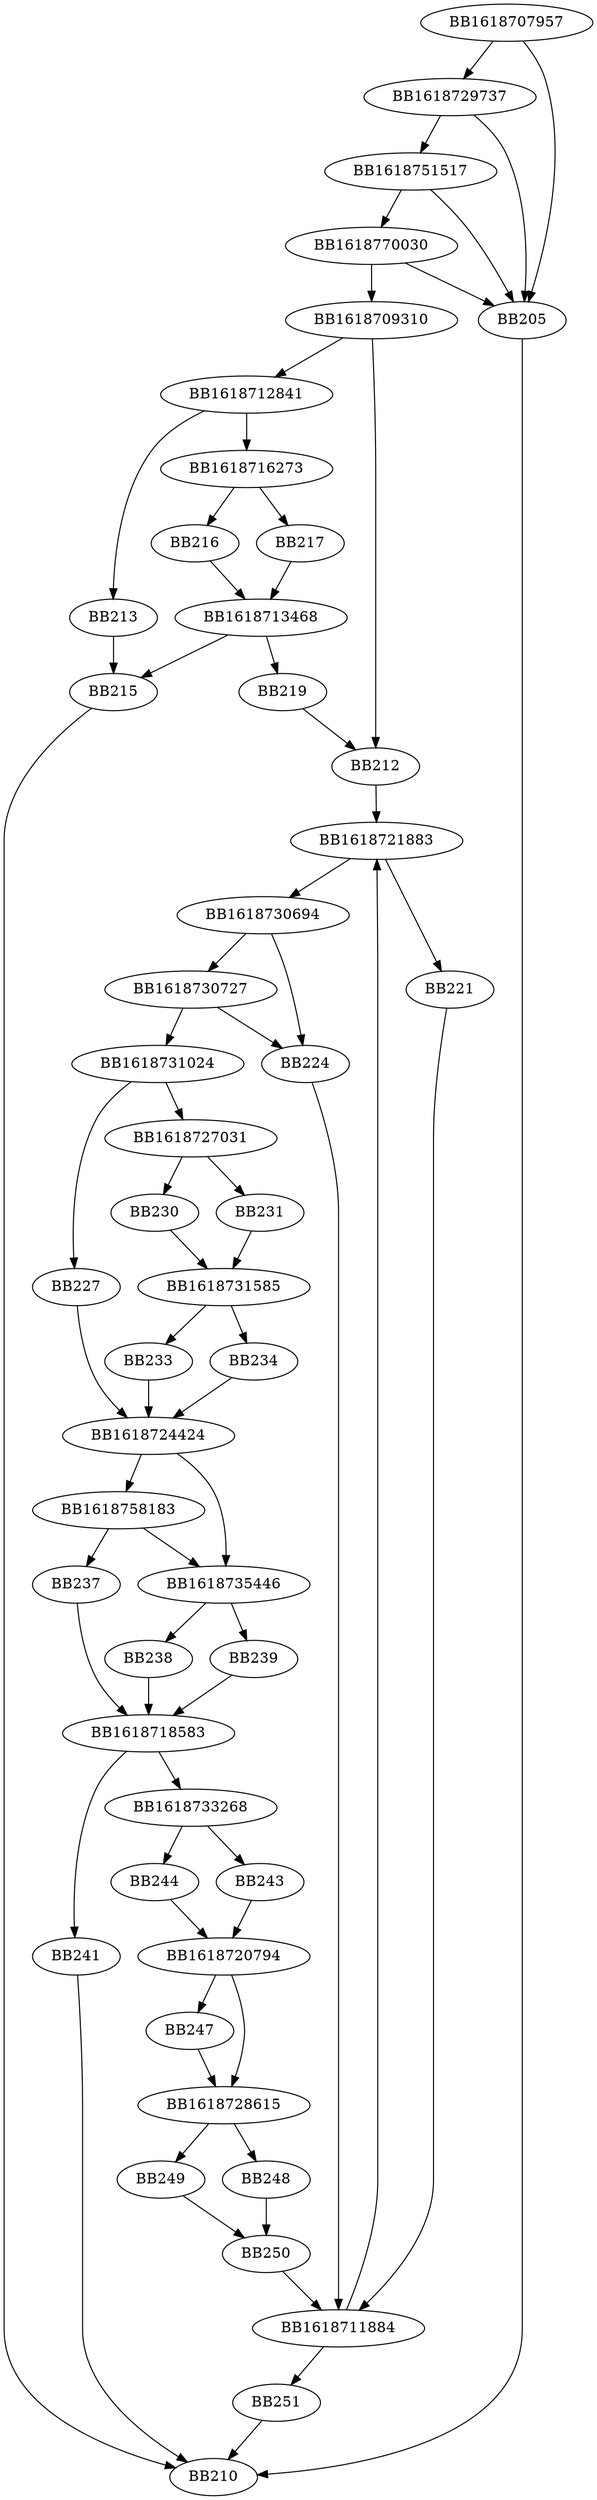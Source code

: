 digraph G{
	BB1618707957->BB205;
	BB1618707957->BB1618729737;
	BB1618729737->BB205;
	BB1618729737->BB1618751517;
	BB1618751517->BB205;
	BB1618751517->BB1618770030;
	BB1618770030->BB205;
	BB1618770030->BB1618709310;
	BB205->BB210;
	BB1618709310->BB1618712841;
	BB1618709310->BB212;
	BB1618712841->BB213;
	BB1618712841->BB1618716273;
	BB213->BB215;
	BB1618716273->BB216;
	BB1618716273->BB217;
	BB216->BB1618713468;
	BB217->BB1618713468;
	BB1618713468->BB215;
	BB1618713468->BB219;
	BB215->BB210;
	BB219->BB212;
	BB212->BB1618721883;
	BB1618721883->BB221;
	BB1618721883->BB1618730694;
	BB221->BB1618711884;
	BB1618730694->BB224;
	BB1618730694->BB1618730727;
	BB1618730727->BB224;
	BB1618730727->BB1618731024;
	BB224->BB1618711884;
	BB1618731024->BB227;
	BB1618731024->BB1618727031;
	BB227->BB1618724424;
	BB1618727031->BB230;
	BB1618727031->BB231;
	BB231->BB1618731585;
	BB230->BB1618731585;
	BB1618731585->BB233;
	BB1618731585->BB234;
	BB234->BB1618724424;
	BB233->BB1618724424;
	BB1618724424->BB1618735446;
	BB1618724424->BB1618758183;
	BB1618758183->BB1618735446;
	BB1618758183->BB237;
	BB1618735446->BB238;
	BB1618735446->BB239;
	BB238->BB1618718583;
	BB239->BB1618718583;
	BB237->BB1618718583;
	BB1618718583->BB241;
	BB1618718583->BB1618733268;
	BB1618733268->BB243;
	BB1618733268->BB244;
	BB243->BB1618720794;
	BB244->BB1618720794;
	BB1618720794->BB1618728615;
	BB1618720794->BB247;
	BB247->BB1618728615;
	BB1618728615->BB248;
	BB1618728615->BB249;
	BB248->BB250;
	BB249->BB250;
	BB250->BB1618711884;
	BB241->BB210;
	BB1618711884->BB1618721883;
	BB1618711884->BB251;
	BB251->BB210;
}
